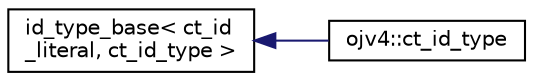 digraph "类继承关系图"
{
 // LATEX_PDF_SIZE
  edge [fontname="Helvetica",fontsize="10",labelfontname="Helvetica",labelfontsize="10"];
  node [fontname="Helvetica",fontsize="10",shape=record];
  rankdir="LR";
  Node0 [label="id_type_base\< ct_id\l_literal, ct_id_type \>",height=0.2,width=0.4,color="black", fillcolor="white", style="filled",URL="$classid__type__base.html",tooltip=" "];
  Node0 -> Node1 [dir="back",color="midnightblue",fontsize="10",style="solid",fontname="Helvetica"];
  Node1 [label="ojv4::ct_id_type",height=0.2,width=0.4,color="black", fillcolor="white", style="filled",URL="$structojv4_1_1ct__id__type.html",tooltip=" "];
}
